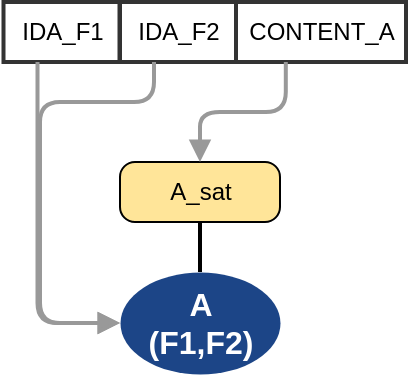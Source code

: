 <mxfile version="21.2.4" type="device">
  <diagram id="VI2MsYMRK6vsuSSOfXVB" name="Seite-1">
    <mxGraphModel dx="1420" dy="765" grid="1" gridSize="10" guides="1" tooltips="1" connect="1" arrows="1" fold="1" page="1" pageScale="1" pageWidth="1169" pageHeight="827" background="#FFFFFF" math="0" shadow="0">
      <root>
        <mxCell id="0" />
        <mxCell id="2" value="Layer 0" parent="0" />
        <mxCell id="3" value="&lt;div style=&#39;width: 73.8px;height:auto;word-break: break-word;&#39;&gt;&lt;div align=&quot;center&quot;&gt;&lt;/div&gt;&lt;div align=&quot;center&quot;&gt;&lt;span style=&quot;font-weight: bold; font-size: 16px; color: #ffffff; line-height: 18.5px;&quot;&gt;A&lt;/span&gt;&lt;/div&gt;&lt;div align=&quot;center&quot;&gt;&lt;span style=&quot;font-weight: bold; font-size: 16px; color: #ffffff; line-height: 18.5px;&quot;&gt;(F1,F2)&lt;/span&gt;&lt;/div&gt;&lt;/div&gt;" style="shape=ellipse;perimeter=ellipsePerimeter;shadow=0;strokeWidth=0;strokeColor=none;fillColor=#1c4587;opacity=100.0;html=1;nl2Br=0;verticalAlign=middle;align=center;spacingLeft=7.6;spacingRight=6;whiteSpace=wrap;gliffyId=792;" parent="2" vertex="1">
          <mxGeometry x="69" y="145" width="80" height="51" as="geometry" />
        </mxCell>
        <mxCell id="4" value="&lt;div style=&#39;width: 74.333px;height:auto;word-break: break-word;&#39;&gt;&lt;div align=&quot;center&quot;&gt;&lt;span style=&quot;font-size: 12px; font-family: Arial; line-height: 14px;&quot;&gt; A_sat&lt;/span&gt;&lt;/div&gt;&lt;/div&gt;" style="shape=rect;rounded=1;arcSize=15;absoluteArcSize=1;shadow=0;strokeWidth=1;fillColor=#ffe599;strokeColor=#000000;opacity=100.0;html=1;nl2Br=0;verticalAlign=middle;align=center;spacingLeft=7.333;spacingRight=6;whiteSpace=wrap;gliffyId=1204;" parent="2" vertex="1">
          <mxGeometry x="69" y="90" width="80" height="30" as="geometry" />
        </mxCell>
        <mxCell id="5" style="shape=filledEdge;strokeWidth=2;strokeColor=#000000;fillColor=none;startArrow=none;startFill=0;startSize=6;endArrow=none;endFill=0;endSize=6;rounded=1;gliffyId=1258;exitX=0.5;exitY=0.0;exitPerimeter=0;entryX=0.5;entryY=1.0;entryPerimeter=0;edgeStyle=orthogonalEdgeStyle;" parent="2" source="3" target="4" edge="1">
          <mxGeometry width="100" height="100" relative="1" as="geometry">
            <Array as="points">
              <mxPoint x="109" y="145" />
              <mxPoint x="109" y="136.667" />
              <mxPoint x="109" y="128.333" />
              <mxPoint x="109" y="120" />
            </Array>
          </mxGeometry>
        </mxCell>
        <mxCell id="6" value="&lt;div style=&#39;width: 52.68px;height:auto;word-break: break-word;&#39;&gt;&lt;div align=&quot;center&quot;&gt;&lt;span style=&quot;font-family: Arial; font-size: 12px; text-decoration: none; line-height: 0;&quot;&gt;&lt;span style=&quot;text-decoration: none; line-height: 14px;&quot;&gt;IDA_F1&lt;/span&gt;&lt;/span&gt;&lt;/div&gt;&lt;/div&gt;" style="shape=rect;shadow=0;strokeWidth=2;fillColor=#FFFFFF;strokeColor=#333333;opacity=100.0;html=1;nl2Br=0;verticalAlign=middle;align=center;spacingLeft=1.16;spacingRight=0;whiteSpace=wrap;gliffyId=1460;" parent="2" vertex="1">
          <mxGeometry x="10.75" y="10" width="58" height="30" as="geometry" />
        </mxCell>
        <mxCell id="7" value="&lt;div style=&#39;width: 78.6px;height:auto;word-break: break-word;&#39;&gt;&lt;div align=&quot;center&quot;&gt;&lt;span style=&quot;font-family: Arial; font-size: 12px; text-decoration: none; line-height: 0;&quot;&gt;&lt;span style=&quot;text-decoration: none; line-height: 14px;&quot;&gt;CONTENT_A&lt;/span&gt;&lt;/span&gt;&lt;/div&gt;&lt;/div&gt;" style="shape=rect;shadow=0;strokeWidth=2;fillColor=#FFFFFF;strokeColor=#333333;opacity=100.0;html=1;nl2Br=0;verticalAlign=middle;align=center;spacingLeft=1.7;spacingRight=0;whiteSpace=wrap;gliffyId=1463;" parent="2" vertex="1">
          <mxGeometry x="127" y="10" width="85" height="30" as="geometry" />
        </mxCell>
        <mxCell id="8" value="&lt;div style=&#39;width: 52.68px;height:auto;word-break: break-word;&#39;&gt;&lt;div align=&quot;center&quot;&gt;&lt;span style=&quot;font-family: Arial; font-size: 12px; text-decoration: none; line-height: 0;&quot;&gt;&lt;span style=&quot;text-decoration: none; line-height: 14px;&quot;&gt;IDA_F2&lt;/span&gt;&lt;/span&gt;&lt;/div&gt;&lt;/div&gt;" style="shape=rect;shadow=0;strokeWidth=2;fillColor=#FFFFFF;strokeColor=#333333;opacity=100.0;html=1;nl2Br=0;verticalAlign=middle;align=center;spacingLeft=1.16;spacingRight=0;whiteSpace=wrap;gliffyId=1467;" parent="2" vertex="1">
          <mxGeometry x="69" y="10" width="58" height="30" as="geometry" />
        </mxCell>
        <mxCell id="9" style="shape=filledEdge;strokeWidth=2;strokeColor=#999999;fillColor=none;startArrow=none;startFill=0;startSize=6;endArrow=block;endFill=1;endSize=6;rounded=1;gliffyId=1474;edgeStyle=orthogonalEdgeStyle;" parent="2" source="6" target="3" edge="1">
          <mxGeometry width="17" height="132" relative="1" as="geometry">
            <Array as="points">
              <mxPoint x="27.738" y="40" />
              <mxPoint x="27.738" y="170.5" />
              <mxPoint x="69" y="170.5" />
            </Array>
          </mxGeometry>
        </mxCell>
        <mxCell id="10" style="shape=filledEdge;strokeWidth=2;strokeColor=#999999;fillColor=none;startArrow=none;startFill=0;startSize=6;endArrow=block;endFill=1;endSize=6;rounded=1;gliffyId=1476;edgeStyle=orthogonalEdgeStyle;" parent="2" source="8" target="3" edge="1">
          <mxGeometry width="46" height="39" relative="1" as="geometry">
            <Array as="points">
              <mxPoint x="85.988" y="40" />
              <mxPoint x="85.988" y="60" />
              <mxPoint x="29" y="60" />
              <mxPoint x="29" y="170.5" />
              <mxPoint x="69" y="170.5" />
            </Array>
          </mxGeometry>
        </mxCell>
        <mxCell id="11" style="shape=filledEdge;strokeWidth=2;strokeColor=#999999;fillColor=none;startArrow=none;startFill=0;startSize=6;endArrow=block;endFill=1;endSize=6;rounded=1;gliffyId=1480;exitX=0.293;exitY=1.0;exitPerimeter=0;entryX=0.5;entryY=0.0;entryPerimeter=0;edgeStyle=orthogonalEdgeStyle;" parent="2" source="7" target="4" edge="1">
          <mxGeometry width="46" height="39" relative="1" as="geometry">
            <Array as="points">
              <mxPoint x="151.896" y="40" />
              <mxPoint x="151.896" y="65" />
              <mxPoint x="109" y="65" />
              <mxPoint x="109" y="90" />
            </Array>
          </mxGeometry>
        </mxCell>
      </root>
    </mxGraphModel>
  </diagram>
</mxfile>
